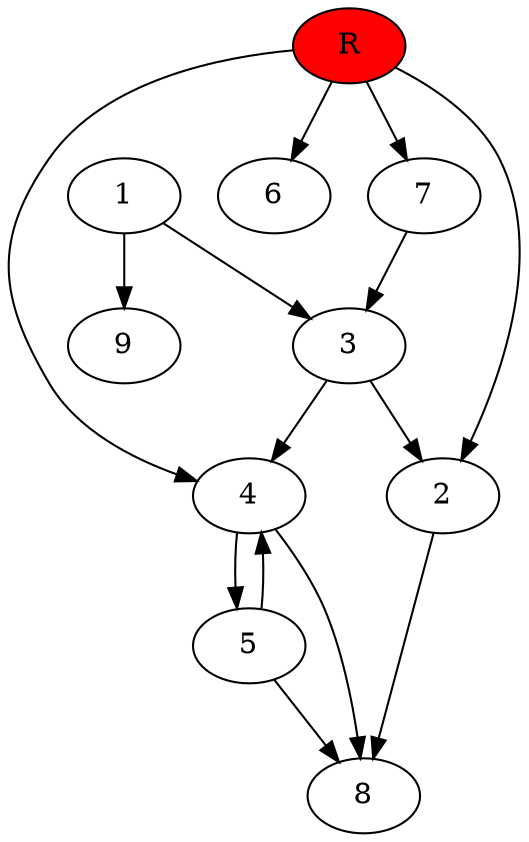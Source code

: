 digraph prb34892 {
	1
	2
	3
	4
	5
	6
	7
	8
	R [fillcolor="#ff0000" style=filled]
	1 -> 3
	1 -> 9
	2 -> 8
	3 -> 2
	3 -> 4
	4 -> 5
	4 -> 8
	5 -> 4
	5 -> 8
	7 -> 3
	R -> 2
	R -> 4
	R -> 6
	R -> 7
}
